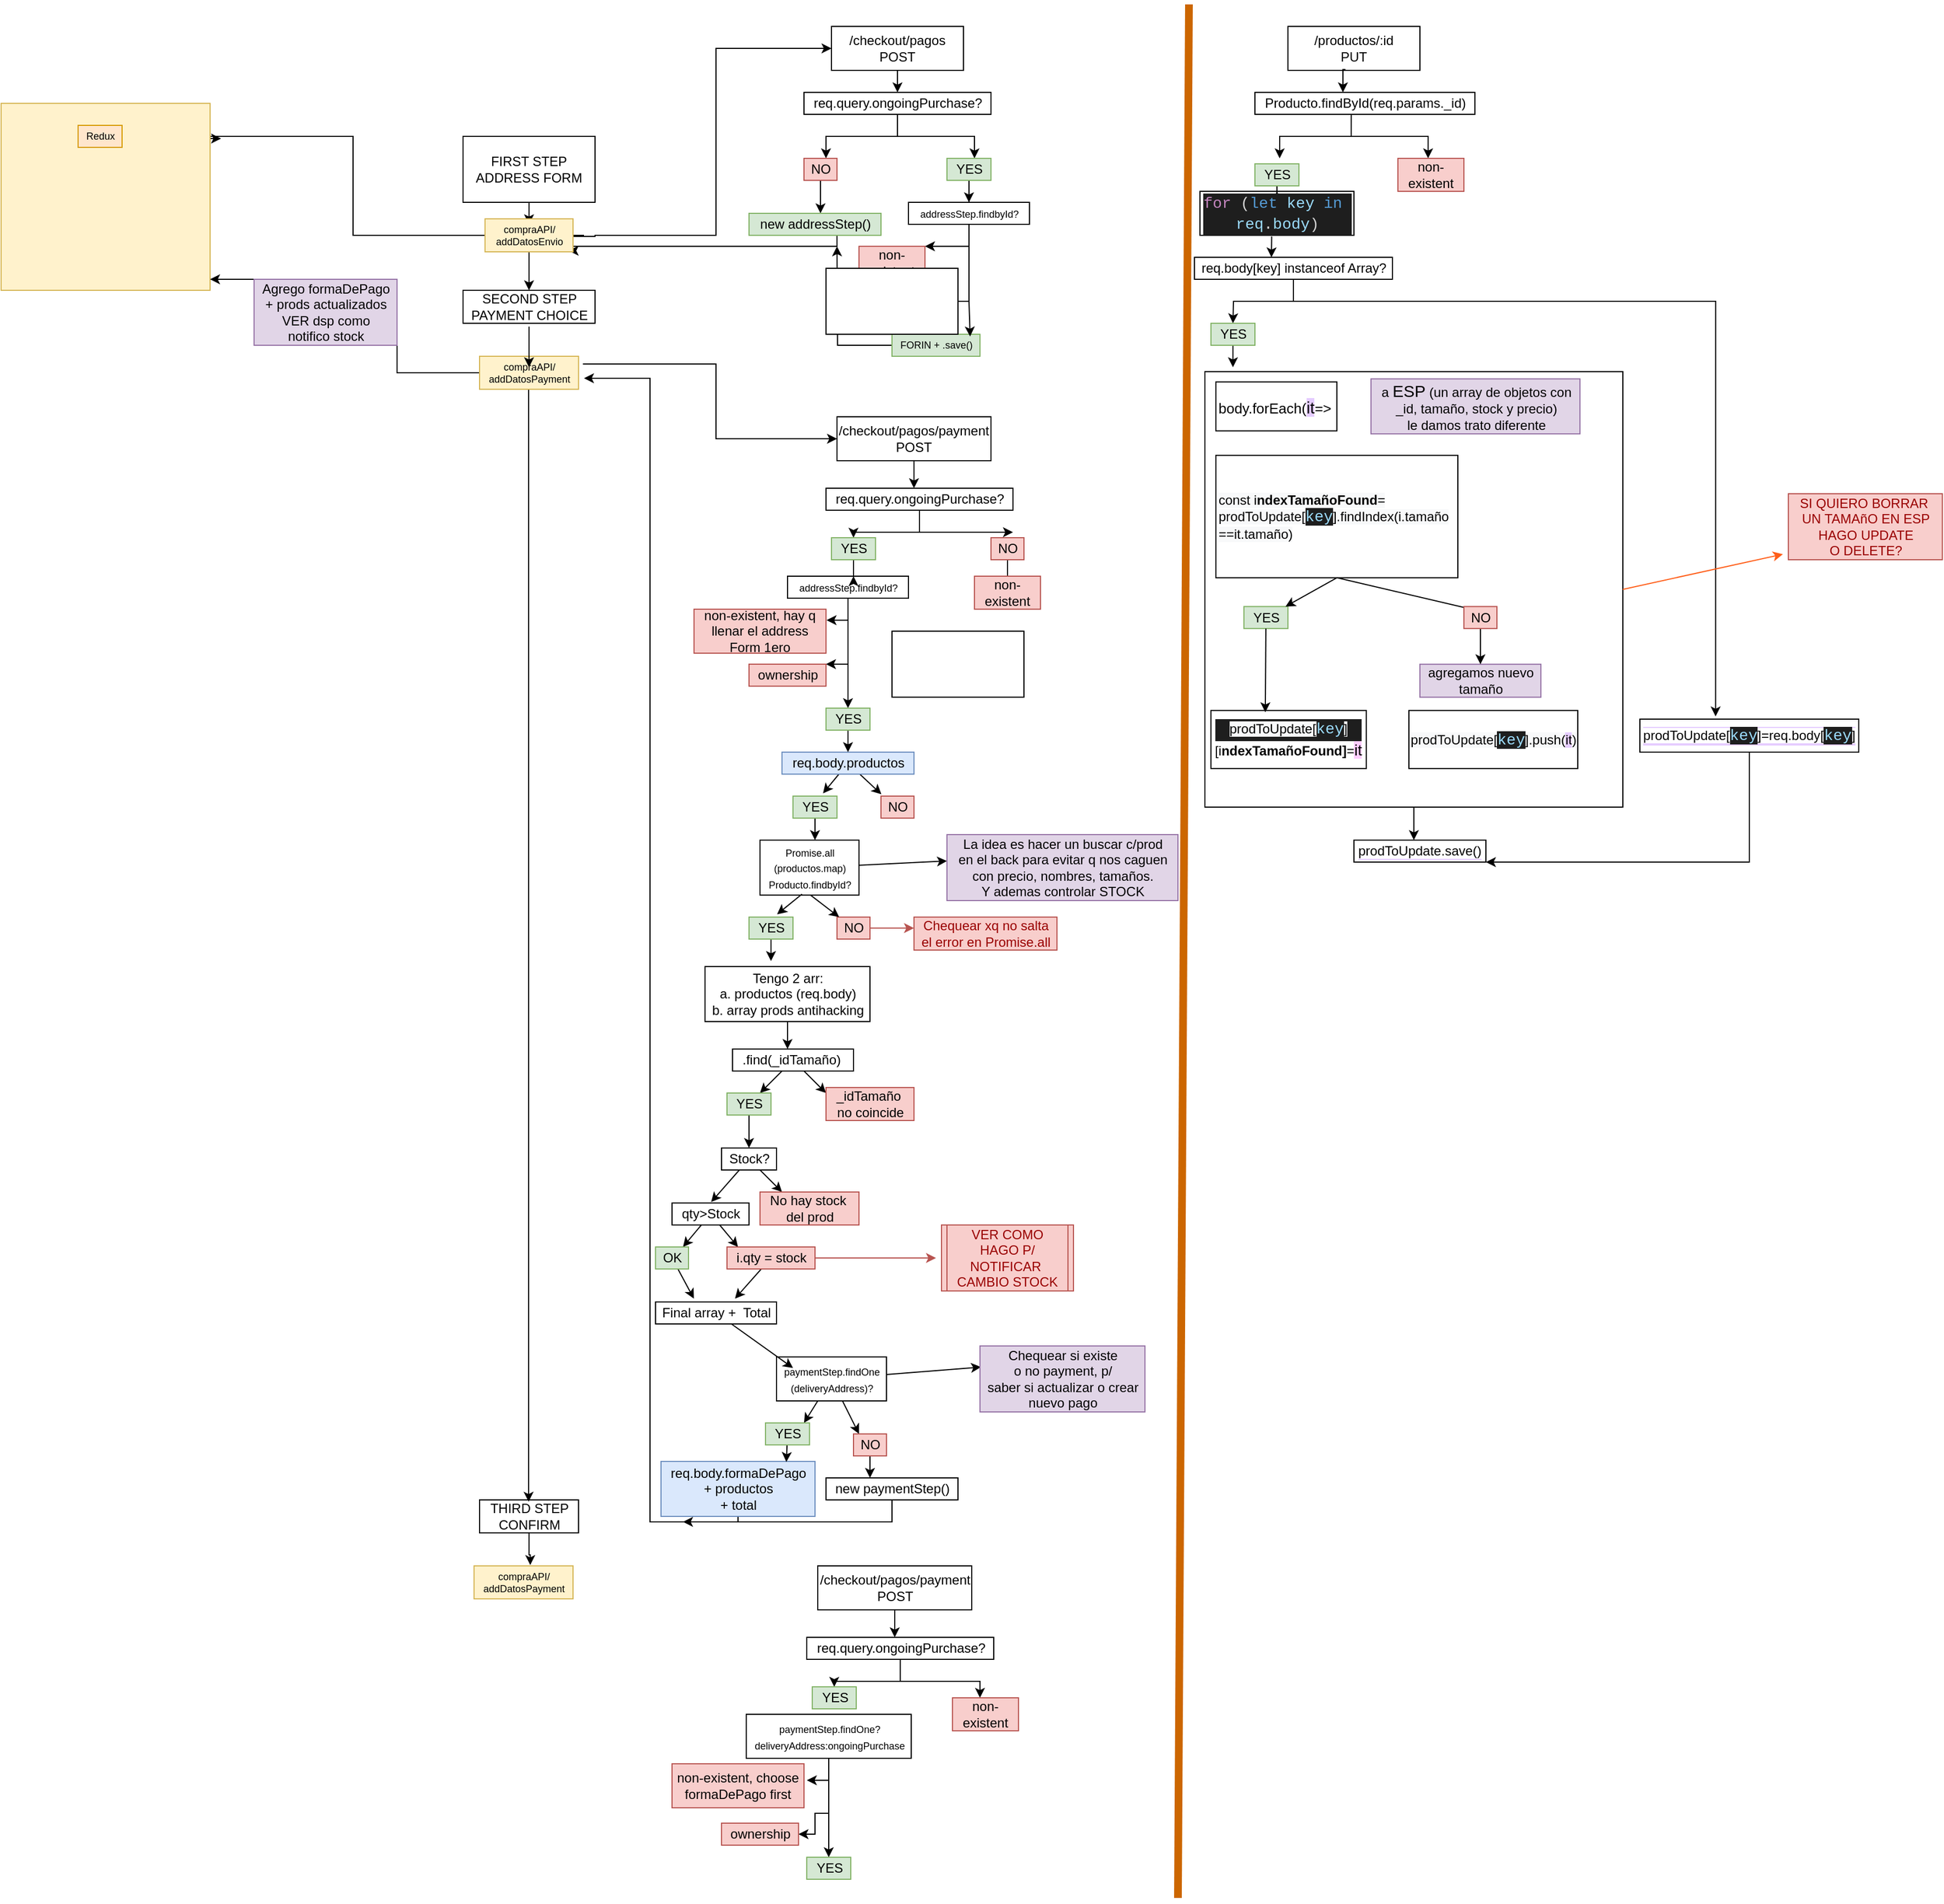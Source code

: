 <mxfile version="17.2.4" type="github">
  <diagram id="WNU0OnEOr58vU2dcK8G2" name="Page-1">
    <mxGraphModel dx="2500" dy="896" grid="1" gridSize="10" guides="1" tooltips="1" connect="1" arrows="1" fold="1" page="1" pageScale="1" pageWidth="827" pageHeight="1169" math="0" shadow="0">
      <root>
        <mxCell id="0" />
        <mxCell id="1" parent="0" />
        <mxCell id="lC1LubLC5lz1J4YGzEKo-27" value="" style="edgeStyle=orthogonalEdgeStyle;rounded=0;orthogonalLoop=1;jettySize=auto;html=1;fontSize=9;" parent="1" source="lC1LubLC5lz1J4YGzEKo-2" edge="1">
          <mxGeometry relative="1" as="geometry">
            <mxPoint x="400" y="300" as="targetPoint" />
          </mxGeometry>
        </mxCell>
        <mxCell id="lC1LubLC5lz1J4YGzEKo-38" style="edgeStyle=orthogonalEdgeStyle;rounded=0;orthogonalLoop=1;jettySize=auto;html=1;fontSize=9;entryX=0;entryY=0.5;entryDx=0;entryDy=0;" parent="1" target="lC1LubLC5lz1J4YGzEKo-7" edge="1">
          <mxGeometry relative="1" as="geometry">
            <mxPoint x="660" y="110" as="targetPoint" />
            <mxPoint x="450" y="310" as="sourcePoint" />
            <Array as="points">
              <mxPoint x="440" y="310" />
              <mxPoint x="440" y="311" />
              <mxPoint x="460" y="311" />
              <mxPoint x="460" y="310" />
              <mxPoint x="570" y="310" />
              <mxPoint x="570" y="140" />
            </Array>
          </mxGeometry>
        </mxCell>
        <mxCell id="lC1LubLC5lz1J4YGzEKo-2" value="FIRST STEP&lt;br&gt;ADDRESS FORM" style="whiteSpace=wrap;html=1;" parent="1" vertex="1">
          <mxGeometry x="340" y="220" width="120" height="60" as="geometry" />
        </mxCell>
        <mxCell id="lC1LubLC5lz1J4YGzEKo-4" value="SECOND STEP&lt;br&gt;PAYMENT CHOICE" style="text;html=1;align=center;verticalAlign=middle;resizable=0;points=[];autosize=1;strokeColor=default;fillColor=none;" parent="1" vertex="1">
          <mxGeometry x="340" y="360" width="120" height="30" as="geometry" />
        </mxCell>
        <mxCell id="lC1LubLC5lz1J4YGzEKo-9" style="edgeStyle=orthogonalEdgeStyle;rounded=0;orthogonalLoop=1;jettySize=auto;html=1;exitX=0.5;exitY=1;exitDx=0;exitDy=0;" parent="1" source="lC1LubLC5lz1J4YGzEKo-7" edge="1">
          <mxGeometry relative="1" as="geometry">
            <mxPoint x="735" y="180" as="targetPoint" />
          </mxGeometry>
        </mxCell>
        <mxCell id="lC1LubLC5lz1J4YGzEKo-7" value="/checkout/pagos&lt;br&gt;POST" style="whiteSpace=wrap;html=1;" parent="1" vertex="1">
          <mxGeometry x="675" y="120" width="120" height="40" as="geometry" />
        </mxCell>
        <mxCell id="lC1LubLC5lz1J4YGzEKo-12" value="" style="edgeStyle=orthogonalEdgeStyle;rounded=0;orthogonalLoop=1;jettySize=auto;html=1;" parent="1" source="lC1LubLC5lz1J4YGzEKo-10" edge="1">
          <mxGeometry relative="1" as="geometry">
            <mxPoint x="670" y="240" as="targetPoint" />
            <Array as="points">
              <mxPoint x="735" y="220" />
              <mxPoint x="670" y="220" />
            </Array>
          </mxGeometry>
        </mxCell>
        <mxCell id="lC1LubLC5lz1J4YGzEKo-14" value="" style="edgeStyle=orthogonalEdgeStyle;rounded=0;orthogonalLoop=1;jettySize=auto;html=1;" parent="1" source="lC1LubLC5lz1J4YGzEKo-10" edge="1">
          <mxGeometry relative="1" as="geometry">
            <mxPoint x="805" y="240" as="targetPoint" />
            <Array as="points">
              <mxPoint x="735" y="220" />
              <mxPoint x="805" y="220" />
              <mxPoint x="805" y="240" />
            </Array>
          </mxGeometry>
        </mxCell>
        <mxCell id="lC1LubLC5lz1J4YGzEKo-10" value="req.query.ongoingPurchase?" style="text;html=1;align=center;verticalAlign=middle;resizable=0;points=[];autosize=1;strokeColor=default;fillColor=none;" parent="1" vertex="1">
          <mxGeometry x="650" y="180" width="170" height="20" as="geometry" />
        </mxCell>
        <mxCell id="lC1LubLC5lz1J4YGzEKo-18" value="" style="edgeStyle=orthogonalEdgeStyle;rounded=0;orthogonalLoop=1;jettySize=auto;html=1;" parent="1" source="lC1LubLC5lz1J4YGzEKo-15" edge="1">
          <mxGeometry relative="1" as="geometry">
            <mxPoint x="665" y="290" as="targetPoint" />
            <Array as="points">
              <mxPoint x="665" y="280" />
              <mxPoint x="665" y="280" />
            </Array>
          </mxGeometry>
        </mxCell>
        <mxCell id="lC1LubLC5lz1J4YGzEKo-15" value="NO" style="text;html=1;align=center;verticalAlign=middle;resizable=0;points=[];autosize=1;strokeColor=#b85450;fillColor=#f8cecc;" parent="1" vertex="1">
          <mxGeometry x="650" y="240" width="30" height="20" as="geometry" />
        </mxCell>
        <mxCell id="lC1LubLC5lz1J4YGzEKo-21" value="" style="edgeStyle=orthogonalEdgeStyle;rounded=0;orthogonalLoop=1;jettySize=auto;html=1;" parent="1" source="lC1LubLC5lz1J4YGzEKo-16" target="lC1LubLC5lz1J4YGzEKo-20" edge="1">
          <mxGeometry relative="1" as="geometry" />
        </mxCell>
        <mxCell id="lC1LubLC5lz1J4YGzEKo-16" value="YES" style="text;html=1;align=center;verticalAlign=middle;resizable=0;points=[];autosize=1;strokeColor=#82b366;fillColor=#d5e8d4;" parent="1" vertex="1">
          <mxGeometry x="780" y="240" width="40" height="20" as="geometry" />
        </mxCell>
        <mxCell id="GX86QxE9Dc3Bw4Pw90zu-1" style="edgeStyle=orthogonalEdgeStyle;rounded=0;orthogonalLoop=1;jettySize=auto;html=1;fontSize=9;entryX=0.95;entryY=0.967;entryDx=0;entryDy=0;entryPerimeter=0;" parent="1" source="lC1LubLC5lz1J4YGzEKo-19" target="lC1LubLC5lz1J4YGzEKo-28" edge="1">
          <mxGeometry relative="1" as="geometry">
            <mxPoint x="440" y="330" as="targetPoint" />
            <Array as="points">
              <mxPoint x="680" y="320" />
              <mxPoint x="440" y="320" />
              <mxPoint x="440" y="324" />
            </Array>
          </mxGeometry>
        </mxCell>
        <mxCell id="lC1LubLC5lz1J4YGzEKo-19" value="new addressStep()" style="text;html=1;align=center;verticalAlign=middle;resizable=0;points=[];autosize=1;strokeColor=#82b366;fillColor=#d5e8d4;" parent="1" vertex="1">
          <mxGeometry x="600" y="290" width="120" height="20" as="geometry" />
        </mxCell>
        <mxCell id="lC1LubLC5lz1J4YGzEKo-23" value="" style="edgeStyle=orthogonalEdgeStyle;rounded=0;orthogonalLoop=1;jettySize=auto;html=1;fontSize=9;" parent="1" source="lC1LubLC5lz1J4YGzEKo-20" target="lC1LubLC5lz1J4YGzEKo-22" edge="1">
          <mxGeometry relative="1" as="geometry">
            <Array as="points">
              <mxPoint x="800" y="320" />
              <mxPoint x="745" y="320" />
            </Array>
          </mxGeometry>
        </mxCell>
        <mxCell id="lC1LubLC5lz1J4YGzEKo-25" value="" style="edgeStyle=orthogonalEdgeStyle;rounded=0;orthogonalLoop=1;jettySize=auto;html=1;fontSize=9;entryX=1.014;entryY=0.5;entryDx=0;entryDy=0;entryPerimeter=0;" parent="1" source="lC1LubLC5lz1J4YGzEKo-20" target="lC1LubLC5lz1J4YGzEKo-24" edge="1">
          <mxGeometry relative="1" as="geometry">
            <mxPoint x="780" y="370" as="targetPoint" />
            <Array as="points">
              <mxPoint x="800" y="370" />
            </Array>
          </mxGeometry>
        </mxCell>
        <mxCell id="lC1LubLC5lz1J4YGzEKo-20" value="&lt;font style=&quot;font-size: 9px&quot;&gt;addressStep.findbyId?&lt;/font&gt;" style="text;html=1;align=center;verticalAlign=middle;resizable=0;points=[];autosize=1;strokeColor=default;" parent="1" vertex="1">
          <mxGeometry x="745" y="280" width="110" height="20" as="geometry" />
        </mxCell>
        <mxCell id="lC1LubLC5lz1J4YGzEKo-22" value="non-existent" style="whiteSpace=wrap;html=1;fillColor=#f8cecc;strokeColor=#b85450;" parent="1" vertex="1">
          <mxGeometry x="700" y="320" width="60" height="30" as="geometry" />
        </mxCell>
        <mxCell id="lC1LubLC5lz1J4YGzEKo-24" value="ownership" style="text;html=1;align=center;verticalAlign=middle;resizable=0;points=[];autosize=1;strokeColor=#b85450;fillColor=#f8cecc;" parent="1" vertex="1">
          <mxGeometry x="700" y="360" width="70" height="20" as="geometry" />
        </mxCell>
        <mxCell id="GX86QxE9Dc3Bw4Pw90zu-2" style="edgeStyle=orthogonalEdgeStyle;rounded=0;orthogonalLoop=1;jettySize=auto;html=1;fontSize=9;" parent="1" source="lC1LubLC5lz1J4YGzEKo-26" edge="1">
          <mxGeometry relative="1" as="geometry">
            <mxPoint x="680" y="320" as="targetPoint" />
          </mxGeometry>
        </mxCell>
        <mxCell id="lC1LubLC5lz1J4YGzEKo-26" value="FORIN + .save()" style="text;html=1;align=center;verticalAlign=middle;resizable=0;points=[];autosize=1;fontSize=9;strokeColor=#82b366;fillColor=#d5e8d4;" parent="1" vertex="1">
          <mxGeometry x="730" y="400" width="80" height="20" as="geometry" />
        </mxCell>
        <mxCell id="lC1LubLC5lz1J4YGzEKo-30" value="" style="edgeStyle=orthogonalEdgeStyle;rounded=0;orthogonalLoop=1;jettySize=auto;html=1;fontSize=9;" parent="1" source="lC1LubLC5lz1J4YGzEKo-28" edge="1">
          <mxGeometry relative="1" as="geometry">
            <mxPoint x="120" y="222" as="targetPoint" />
            <Array as="points">
              <mxPoint x="240" y="310" />
              <mxPoint x="240" y="220" />
              <mxPoint x="110" y="220" />
              <mxPoint x="110" y="222" />
            </Array>
          </mxGeometry>
        </mxCell>
        <mxCell id="lC1LubLC5lz1J4YGzEKo-39" value="" style="edgeStyle=orthogonalEdgeStyle;rounded=0;orthogonalLoop=1;jettySize=auto;html=1;fontSize=9;" parent="1" source="lC1LubLC5lz1J4YGzEKo-28" target="lC1LubLC5lz1J4YGzEKo-4" edge="1">
          <mxGeometry relative="1" as="geometry" />
        </mxCell>
        <mxCell id="lC1LubLC5lz1J4YGzEKo-28" value="compraAPI/&lt;br&gt;addDatosEnvio" style="text;html=1;align=center;verticalAlign=middle;resizable=0;points=[];autosize=1;strokeColor=#d6b656;fillColor=#fff2cc;fontSize=9;" parent="1" vertex="1">
          <mxGeometry x="360" y="295" width="80" height="30" as="geometry" />
        </mxCell>
        <mxCell id="lC1LubLC5lz1J4YGzEKo-36" value="" style="rounded=0;whiteSpace=wrap;html=1;labelBackgroundColor=#FFCCCC;fontSize=9;strokeColor=#d6b656;fillColor=#fff2cc;" parent="1" vertex="1">
          <mxGeometry x="-80" y="190" width="190" height="170" as="geometry" />
        </mxCell>
        <mxCell id="lC1LubLC5lz1J4YGzEKo-37" value="Redux&lt;br&gt;" style="text;html=1;align=center;verticalAlign=middle;resizable=0;points=[];autosize=1;strokeColor=#d79b00;fillColor=#ffe6cc;fontSize=9;" parent="1" vertex="1">
          <mxGeometry x="-10" y="210" width="40" height="20" as="geometry" />
        </mxCell>
        <mxCell id="lC1LubLC5lz1J4YGzEKo-46" value="" style="edgeStyle=orthogonalEdgeStyle;rounded=0;orthogonalLoop=1;jettySize=auto;html=1;fontSize=9;entryX=0.496;entryY=0.056;entryDx=0;entryDy=0;entryPerimeter=0;" parent="1" source="lC1LubLC5lz1J4YGzEKo-43" target="lC1LubLC5lz1J4YGzEKo-47" edge="1">
          <mxGeometry relative="1" as="geometry">
            <mxPoint x="400" y="480" as="targetPoint" />
            <Array as="points">
              <mxPoint x="400" y="1452" />
            </Array>
          </mxGeometry>
        </mxCell>
        <mxCell id="tTHSPChEhPKR0PGT31vi-97" style="edgeStyle=orthogonalEdgeStyle;rounded=0;orthogonalLoop=1;jettySize=auto;html=1;fontColor=#000000;entryX=1;entryY=0.941;entryDx=0;entryDy=0;entryPerimeter=0;" parent="1" source="lC1LubLC5lz1J4YGzEKo-43" target="lC1LubLC5lz1J4YGzEKo-36" edge="1">
          <mxGeometry relative="1" as="geometry">
            <mxPoint x="250" y="350" as="targetPoint" />
            <Array as="points">
              <mxPoint x="280" y="435" />
              <mxPoint x="280" y="350" />
            </Array>
          </mxGeometry>
        </mxCell>
        <mxCell id="lC1LubLC5lz1J4YGzEKo-43" value="compraAPI/&lt;br&gt;addDatosPayment" style="text;html=1;align=center;verticalAlign=middle;resizable=0;points=[];autosize=1;strokeColor=#d6b656;fillColor=#fff2cc;fontSize=9;" parent="1" vertex="1">
          <mxGeometry x="355" y="420" width="90" height="30" as="geometry" />
        </mxCell>
        <mxCell id="GX86QxE9Dc3Bw4Pw90zu-6" style="edgeStyle=orthogonalEdgeStyle;rounded=0;orthogonalLoop=1;jettySize=auto;html=1;fontSize=9;exitX=1.044;exitY=0.233;exitDx=0;exitDy=0;exitPerimeter=0;" parent="1" source="lC1LubLC5lz1J4YGzEKo-43" edge="1">
          <mxGeometry relative="1" as="geometry">
            <mxPoint x="680" y="495" as="targetPoint" />
            <Array as="points">
              <mxPoint x="570" y="427" />
              <mxPoint x="570" y="495" />
            </Array>
          </mxGeometry>
        </mxCell>
        <mxCell id="tTHSPChEhPKR0PGT31vi-1" style="edgeStyle=orthogonalEdgeStyle;rounded=0;orthogonalLoop=1;jettySize=auto;html=1;entryX=0.568;entryY=-0.024;entryDx=0;entryDy=0;entryPerimeter=0;" parent="1" source="lC1LubLC5lz1J4YGzEKo-47" target="tTHSPChEhPKR0PGT31vi-2" edge="1">
          <mxGeometry relative="1" as="geometry">
            <mxPoint x="395" y="1510" as="targetPoint" />
          </mxGeometry>
        </mxCell>
        <mxCell id="lC1LubLC5lz1J4YGzEKo-47" value="THIRD STEP&lt;br&gt;CONFIRM" style="text;html=1;align=center;verticalAlign=middle;resizable=0;points=[];autosize=1;strokeColor=default;fillColor=none;" parent="1" vertex="1">
          <mxGeometry x="355" y="1460" width="90" height="30" as="geometry" />
        </mxCell>
        <mxCell id="GX86QxE9Dc3Bw4Pw90zu-3" value="" style="endArrow=classic;html=1;rounded=0;fontSize=9;entryX=0.888;entryY=0.1;entryDx=0;entryDy=0;entryPerimeter=0;" parent="1" target="lC1LubLC5lz1J4YGzEKo-26" edge="1">
          <mxGeometry width="50" height="50" relative="1" as="geometry">
            <mxPoint x="800" y="370" as="sourcePoint" />
            <mxPoint x="770" y="480" as="targetPoint" />
          </mxGeometry>
        </mxCell>
        <mxCell id="GX86QxE9Dc3Bw4Pw90zu-5" value="" style="endArrow=classic;html=1;rounded=0;fontSize=9;exitX=0.5;exitY=1.1;exitDx=0;exitDy=0;exitPerimeter=0;" parent="1" source="lC1LubLC5lz1J4YGzEKo-4" edge="1">
          <mxGeometry width="50" height="50" relative="1" as="geometry">
            <mxPoint x="400" y="420" as="sourcePoint" />
            <mxPoint x="400" y="430" as="targetPoint" />
          </mxGeometry>
        </mxCell>
        <mxCell id="GX86QxE9Dc3Bw4Pw90zu-9" style="edgeStyle=orthogonalEdgeStyle;rounded=0;orthogonalLoop=1;jettySize=auto;html=1;fontSize=9;" parent="1" source="GX86QxE9Dc3Bw4Pw90zu-8" edge="1">
          <mxGeometry relative="1" as="geometry">
            <mxPoint x="750" y="540" as="targetPoint" />
          </mxGeometry>
        </mxCell>
        <mxCell id="GX86QxE9Dc3Bw4Pw90zu-8" value="/checkout/pagos/payment&lt;br&gt;POST" style="whiteSpace=wrap;html=1;" parent="1" vertex="1">
          <mxGeometry x="680" y="475" width="140" height="40" as="geometry" />
        </mxCell>
        <mxCell id="tTHSPChEhPKR0PGT31vi-6" style="edgeStyle=orthogonalEdgeStyle;rounded=0;orthogonalLoop=1;jettySize=auto;html=1;" parent="1" source="GX86QxE9Dc3Bw4Pw90zu-10" target="GX86QxE9Dc3Bw4Pw90zu-12" edge="1">
          <mxGeometry relative="1" as="geometry" />
        </mxCell>
        <mxCell id="GX86QxE9Dc3Bw4Pw90zu-10" value="req.query.ongoingPurchase?" style="text;html=1;align=center;verticalAlign=middle;resizable=0;points=[];autosize=1;strokeColor=default;fillColor=none;" parent="1" vertex="1">
          <mxGeometry x="670" y="540" width="170" height="20" as="geometry" />
        </mxCell>
        <mxCell id="tTHSPChEhPKR0PGT31vi-4" style="edgeStyle=orthogonalEdgeStyle;rounded=0;orthogonalLoop=1;jettySize=auto;html=1;" parent="1" source="GX86QxE9Dc3Bw4Pw90zu-11" edge="1">
          <mxGeometry relative="1" as="geometry">
            <mxPoint x="835" y="620" as="targetPoint" />
          </mxGeometry>
        </mxCell>
        <mxCell id="GX86QxE9Dc3Bw4Pw90zu-11" value="NO" style="text;html=1;align=center;verticalAlign=middle;resizable=0;points=[];autosize=1;strokeColor=#b85450;fillColor=#f8cecc;" parent="1" vertex="1">
          <mxGeometry x="820" y="585" width="30" height="20" as="geometry" />
        </mxCell>
        <mxCell id="tTHSPChEhPKR0PGT31vi-9" style="edgeStyle=orthogonalEdgeStyle;rounded=0;orthogonalLoop=1;jettySize=auto;html=1;" parent="1" source="GX86QxE9Dc3Bw4Pw90zu-12" edge="1">
          <mxGeometry relative="1" as="geometry">
            <mxPoint x="695" y="620" as="targetPoint" />
          </mxGeometry>
        </mxCell>
        <mxCell id="GX86QxE9Dc3Bw4Pw90zu-12" value="YES" style="text;html=1;align=center;verticalAlign=middle;resizable=0;points=[];autosize=1;strokeColor=#82b366;fillColor=#d5e8d4;" parent="1" vertex="1">
          <mxGeometry x="675" y="585" width="40" height="20" as="geometry" />
        </mxCell>
        <mxCell id="tTHSPChEhPKR0PGT31vi-2" value="compraAPI/&lt;br&gt;addDatosPayment" style="text;html=1;align=center;verticalAlign=middle;resizable=0;points=[];autosize=1;strokeColor=#d6b656;fillColor=#fff2cc;fontSize=9;" parent="1" vertex="1">
          <mxGeometry x="350" y="1520" width="90" height="30" as="geometry" />
        </mxCell>
        <mxCell id="tTHSPChEhPKR0PGT31vi-5" value="non-existent" style="whiteSpace=wrap;html=1;fillColor=#f8cecc;strokeColor=#b85450;" parent="1" vertex="1">
          <mxGeometry x="805" y="620" width="60" height="30" as="geometry" />
        </mxCell>
        <mxCell id="tTHSPChEhPKR0PGT31vi-7" value="" style="endArrow=classic;html=1;rounded=0;" parent="1" edge="1">
          <mxGeometry width="50" height="50" relative="1" as="geometry">
            <mxPoint x="750" y="580" as="sourcePoint" />
            <mxPoint x="840" y="580" as="targetPoint" />
          </mxGeometry>
        </mxCell>
        <mxCell id="tTHSPChEhPKR0PGT31vi-11" style="edgeStyle=orthogonalEdgeStyle;rounded=0;orthogonalLoop=1;jettySize=auto;html=1;" parent="1" source="tTHSPChEhPKR0PGT31vi-10" edge="1">
          <mxGeometry relative="1" as="geometry">
            <mxPoint x="670" y="660" as="targetPoint" />
          </mxGeometry>
        </mxCell>
        <mxCell id="tTHSPChEhPKR0PGT31vi-10" value="&lt;font style=&quot;font-size: 9px&quot;&gt;addressStep.findbyId?&lt;/font&gt;" style="text;html=1;align=center;verticalAlign=middle;resizable=0;points=[];autosize=1;strokeColor=default;" parent="1" vertex="1">
          <mxGeometry x="635" y="620" width="110" height="20" as="geometry" />
        </mxCell>
        <mxCell id="tTHSPChEhPKR0PGT31vi-12" value="non-existent, hay q llenar el address Form 1ero" style="whiteSpace=wrap;html=1;fillColor=#f8cecc;strokeColor=#b85450;" parent="1" vertex="1">
          <mxGeometry x="550" y="650" width="120" height="40" as="geometry" />
        </mxCell>
        <mxCell id="tTHSPChEhPKR0PGT31vi-13" value="" style="endArrow=classic;html=1;rounded=0;edgeStyle=orthogonalEdgeStyle;" parent="1" edge="1">
          <mxGeometry width="50" height="50" relative="1" as="geometry">
            <mxPoint x="690" y="660" as="sourcePoint" />
            <mxPoint x="670" y="700" as="targetPoint" />
            <Array as="points">
              <mxPoint x="690" y="700" />
              <mxPoint x="670" y="700" />
            </Array>
          </mxGeometry>
        </mxCell>
        <mxCell id="tTHSPChEhPKR0PGT31vi-14" value="" style="endArrow=classic;html=1;rounded=0;" parent="1" edge="1">
          <mxGeometry width="50" height="50" relative="1" as="geometry">
            <mxPoint x="690" y="700" as="sourcePoint" />
            <mxPoint x="690" y="740" as="targetPoint" />
          </mxGeometry>
        </mxCell>
        <mxCell id="tTHSPChEhPKR0PGT31vi-15" value="ownership" style="text;html=1;align=center;verticalAlign=middle;resizable=0;points=[];autosize=1;strokeColor=#b85450;fillColor=#f8cecc;" parent="1" vertex="1">
          <mxGeometry x="600" y="700" width="70" height="20" as="geometry" />
        </mxCell>
        <mxCell id="tTHSPChEhPKR0PGT31vi-17" style="edgeStyle=none;rounded=0;orthogonalLoop=1;jettySize=auto;html=1;entryX=0.683;entryY=-0.128;entryDx=0;entryDy=0;entryPerimeter=0;" parent="1" source="tTHSPChEhPKR0PGT31vi-16" target="tTHSPChEhPKR0PGT31vi-19" edge="1">
          <mxGeometry relative="1" as="geometry">
            <mxPoint x="660" y="750" as="targetPoint" />
          </mxGeometry>
        </mxCell>
        <mxCell id="tTHSPChEhPKR0PGT31vi-18" style="edgeStyle=none;rounded=0;orthogonalLoop=1;jettySize=auto;html=1;entryX=0.012;entryY=-0.085;entryDx=0;entryDy=0;entryPerimeter=0;" parent="1" source="tTHSPChEhPKR0PGT31vi-16" target="tTHSPChEhPKR0PGT31vi-20" edge="1">
          <mxGeometry relative="1" as="geometry">
            <mxPoint x="720" y="750" as="targetPoint" />
          </mxGeometry>
        </mxCell>
        <mxCell id="tTHSPChEhPKR0PGT31vi-16" value="req.body.productos" style="text;html=1;align=center;verticalAlign=middle;resizable=0;points=[];autosize=1;fillColor=#dae8fc;strokeColor=#6c8ebf;" parent="1" vertex="1">
          <mxGeometry x="630" y="780" width="120" height="20" as="geometry" />
        </mxCell>
        <mxCell id="tTHSPChEhPKR0PGT31vi-24" style="edgeStyle=none;rounded=0;orthogonalLoop=1;jettySize=auto;html=1;" parent="1" source="tTHSPChEhPKR0PGT31vi-19" edge="1">
          <mxGeometry relative="1" as="geometry">
            <mxPoint x="660" y="860" as="targetPoint" />
          </mxGeometry>
        </mxCell>
        <mxCell id="tTHSPChEhPKR0PGT31vi-19" value="YES" style="text;html=1;align=center;verticalAlign=middle;resizable=0;points=[];autosize=1;strokeColor=#82b366;fillColor=#d5e8d4;" parent="1" vertex="1">
          <mxGeometry x="640" y="820" width="40" height="20" as="geometry" />
        </mxCell>
        <mxCell id="tTHSPChEhPKR0PGT31vi-20" value="NO" style="text;html=1;align=center;verticalAlign=middle;resizable=0;points=[];autosize=1;strokeColor=#b85450;fillColor=#f8cecc;" parent="1" vertex="1">
          <mxGeometry x="720" y="820" width="30" height="20" as="geometry" />
        </mxCell>
        <mxCell id="tTHSPChEhPKR0PGT31vi-23" style="edgeStyle=none;rounded=0;orthogonalLoop=1;jettySize=auto;html=1;" parent="1" source="tTHSPChEhPKR0PGT31vi-21" edge="1">
          <mxGeometry relative="1" as="geometry">
            <mxPoint x="690" y="780" as="targetPoint" />
          </mxGeometry>
        </mxCell>
        <mxCell id="tTHSPChEhPKR0PGT31vi-21" value="YES" style="text;html=1;align=center;verticalAlign=middle;resizable=0;points=[];autosize=1;strokeColor=#82b366;fillColor=#d5e8d4;" parent="1" vertex="1">
          <mxGeometry x="670" y="740" width="40" height="20" as="geometry" />
        </mxCell>
        <mxCell id="tTHSPChEhPKR0PGT31vi-26" style="edgeStyle=none;rounded=0;orthogonalLoop=1;jettySize=auto;html=1;entryX=0;entryY=0.4;entryDx=0;entryDy=0;entryPerimeter=0;" parent="1" source="tTHSPChEhPKR0PGT31vi-25" target="tTHSPChEhPKR0PGT31vi-27" edge="1">
          <mxGeometry relative="1" as="geometry">
            <mxPoint x="780" y="880" as="targetPoint" />
          </mxGeometry>
        </mxCell>
        <mxCell id="tTHSPChEhPKR0PGT31vi-25" value="&lt;font style=&quot;font-size: 9px&quot;&gt;Promise.all&lt;br&gt;(productos.map)&lt;br&gt;Producto.findbyId?&lt;/font&gt;" style="text;html=1;align=center;verticalAlign=middle;resizable=0;points=[];autosize=1;strokeColor=default;" parent="1" vertex="1">
          <mxGeometry x="610" y="860" width="90" height="50" as="geometry" />
        </mxCell>
        <mxCell id="tTHSPChEhPKR0PGT31vi-27" value="La idea es hacer un buscar c/prod &lt;br&gt;en el back para evitar q nos caguen &lt;br&gt;con precio, nombres, tamaños.&lt;br&gt;Y ademas controlar STOCK" style="text;html=1;align=center;verticalAlign=middle;resizable=0;points=[];autosize=1;strokeColor=#9673a6;glass=0;sketch=0;fillColor=#e1d5e7;" parent="1" vertex="1">
          <mxGeometry x="780" y="855" width="210" height="60" as="geometry" />
        </mxCell>
        <mxCell id="tTHSPChEhPKR0PGT31vi-29" value="NO" style="text;html=1;align=center;verticalAlign=middle;resizable=0;points=[];autosize=1;strokeColor=#b85450;fillColor=#f8cecc;" parent="1" vertex="1">
          <mxGeometry x="680" y="930" width="30" height="20" as="geometry" />
        </mxCell>
        <mxCell id="tTHSPChEhPKR0PGT31vi-33" style="edgeStyle=none;rounded=0;orthogonalLoop=1;jettySize=auto;html=1;" parent="1" source="tTHSPChEhPKR0PGT31vi-30" edge="1">
          <mxGeometry relative="1" as="geometry">
            <mxPoint x="620" y="970" as="targetPoint" />
          </mxGeometry>
        </mxCell>
        <mxCell id="tTHSPChEhPKR0PGT31vi-30" value="YES" style="text;html=1;align=center;verticalAlign=middle;resizable=0;points=[];autosize=1;strokeColor=#82b366;fillColor=#d5e8d4;" parent="1" vertex="1">
          <mxGeometry x="600" y="930" width="40" height="20" as="geometry" />
        </mxCell>
        <mxCell id="tTHSPChEhPKR0PGT31vi-31" style="edgeStyle=none;rounded=0;orthogonalLoop=1;jettySize=auto;html=1;entryX=0.639;entryY=-0.128;entryDx=0;entryDy=0;entryPerimeter=0;exitX=0.424;exitY=0.983;exitDx=0;exitDy=0;exitPerimeter=0;" parent="1" source="tTHSPChEhPKR0PGT31vi-25" target="tTHSPChEhPKR0PGT31vi-30" edge="1">
          <mxGeometry relative="1" as="geometry">
            <mxPoint x="677.32" y="827.44" as="targetPoint" />
            <mxPoint x="650" y="920" as="sourcePoint" />
          </mxGeometry>
        </mxCell>
        <mxCell id="tTHSPChEhPKR0PGT31vi-32" style="edgeStyle=none;rounded=0;orthogonalLoop=1;jettySize=auto;html=1;exitX=0.511;exitY=1.001;exitDx=0;exitDy=0;exitPerimeter=0;" parent="1" source="tTHSPChEhPKR0PGT31vi-25" target="tTHSPChEhPKR0PGT31vi-29" edge="1">
          <mxGeometry relative="1" as="geometry">
            <mxPoint x="635.56" y="937.44" as="targetPoint" />
            <mxPoint x="658.16" y="919.15" as="sourcePoint" />
          </mxGeometry>
        </mxCell>
        <mxCell id="tTHSPChEhPKR0PGT31vi-37" style="edgeStyle=none;rounded=0;orthogonalLoop=1;jettySize=auto;html=1;" parent="1" source="tTHSPChEhPKR0PGT31vi-34" edge="1">
          <mxGeometry relative="1" as="geometry">
            <mxPoint x="635" y="1050" as="targetPoint" />
          </mxGeometry>
        </mxCell>
        <mxCell id="tTHSPChEhPKR0PGT31vi-34" value="Tengo 2 arr:&lt;br&gt;a. productos (req.body)&lt;br&gt;b. array prods antihacking" style="text;html=1;align=center;verticalAlign=middle;resizable=0;points=[];autosize=1;strokeColor=default;" parent="1" vertex="1">
          <mxGeometry x="560" y="975" width="150" height="50" as="geometry" />
        </mxCell>
        <mxCell id="tTHSPChEhPKR0PGT31vi-39" style="edgeStyle=none;rounded=0;orthogonalLoop=1;jettySize=auto;html=1;" parent="1" source="tTHSPChEhPKR0PGT31vi-38" edge="1">
          <mxGeometry relative="1" as="geometry">
            <mxPoint x="610" y="1090" as="targetPoint" />
          </mxGeometry>
        </mxCell>
        <mxCell id="tTHSPChEhPKR0PGT31vi-40" style="edgeStyle=none;rounded=0;orthogonalLoop=1;jettySize=auto;html=1;" parent="1" source="tTHSPChEhPKR0PGT31vi-38" edge="1">
          <mxGeometry relative="1" as="geometry">
            <mxPoint x="670" y="1090" as="targetPoint" />
          </mxGeometry>
        </mxCell>
        <mxCell id="tTHSPChEhPKR0PGT31vi-38" value=".find(_idTamaño)&amp;nbsp;" style="text;html=1;align=center;verticalAlign=middle;resizable=0;points=[];autosize=1;strokeColor=default;" parent="1" vertex="1">
          <mxGeometry x="585" y="1050" width="110" height="20" as="geometry" />
        </mxCell>
        <mxCell id="tTHSPChEhPKR0PGT31vi-49" value="" style="edgeStyle=none;rounded=0;orthogonalLoop=1;jettySize=auto;html=1;fontColor=#990000;" parent="1" source="tTHSPChEhPKR0PGT31vi-41" target="tTHSPChEhPKR0PGT31vi-48" edge="1">
          <mxGeometry relative="1" as="geometry" />
        </mxCell>
        <mxCell id="tTHSPChEhPKR0PGT31vi-41" value="YES" style="text;html=1;align=center;verticalAlign=middle;resizable=0;points=[];autosize=1;strokeColor=#82b366;fillColor=#d5e8d4;" parent="1" vertex="1">
          <mxGeometry x="580" y="1090" width="40" height="20" as="geometry" />
        </mxCell>
        <mxCell id="tTHSPChEhPKR0PGT31vi-42" value="_idTamaño&amp;nbsp;&lt;br&gt;no coincide" style="text;html=1;align=center;verticalAlign=middle;resizable=0;points=[];autosize=1;strokeColor=#b85450;fillColor=#f8cecc;" parent="1" vertex="1">
          <mxGeometry x="670" y="1085" width="80" height="30" as="geometry" />
        </mxCell>
        <mxCell id="tTHSPChEhPKR0PGT31vi-43" value="" style="endArrow=classic;html=1;rounded=0;exitX=1;exitY=0.5;exitDx=0;exitDy=0;exitPerimeter=0;fillColor=#f8cecc;strokeColor=#b85450;" parent="1" source="tTHSPChEhPKR0PGT31vi-29" edge="1">
          <mxGeometry width="50" height="50" relative="1" as="geometry">
            <mxPoint x="710" y="970" as="sourcePoint" />
            <mxPoint x="750" y="940" as="targetPoint" />
          </mxGeometry>
        </mxCell>
        <mxCell id="tTHSPChEhPKR0PGT31vi-44" value="Chequear xq no salta&lt;br&gt;el error en Promise.all" style="text;html=1;align=center;verticalAlign=middle;resizable=0;points=[];autosize=1;strokeColor=#b85450;fillColor=#f8cecc;fontColor=#990000;" parent="1" vertex="1">
          <mxGeometry x="750" y="930" width="130" height="30" as="geometry" />
        </mxCell>
        <mxCell id="tTHSPChEhPKR0PGT31vi-50" style="edgeStyle=none;rounded=0;orthogonalLoop=1;jettySize=auto;html=1;fontColor=#990000;" parent="1" source="tTHSPChEhPKR0PGT31vi-48" edge="1">
          <mxGeometry relative="1" as="geometry">
            <mxPoint x="630" y="1180" as="targetPoint" />
          </mxGeometry>
        </mxCell>
        <mxCell id="tTHSPChEhPKR0PGT31vi-52" style="edgeStyle=none;rounded=0;orthogonalLoop=1;jettySize=auto;html=1;fontColor=#990000;entryX=0.508;entryY=-0.041;entryDx=0;entryDy=0;entryPerimeter=0;" parent="1" source="tTHSPChEhPKR0PGT31vi-48" target="tTHSPChEhPKR0PGT31vi-53" edge="1">
          <mxGeometry relative="1" as="geometry">
            <mxPoint x="570" y="1180" as="targetPoint" />
          </mxGeometry>
        </mxCell>
        <mxCell id="tTHSPChEhPKR0PGT31vi-48" value="Stock?" style="text;html=1;align=center;verticalAlign=middle;resizable=0;points=[];autosize=1;strokeColor=default;" parent="1" vertex="1">
          <mxGeometry x="575" y="1140" width="50" height="20" as="geometry" />
        </mxCell>
        <mxCell id="tTHSPChEhPKR0PGT31vi-51" value="No hay stock&amp;nbsp;&lt;br&gt;del prod" style="text;html=1;align=center;verticalAlign=middle;resizable=0;points=[];autosize=1;strokeColor=#b85450;fillColor=#f8cecc;" parent="1" vertex="1">
          <mxGeometry x="610" y="1180" width="90" height="30" as="geometry" />
        </mxCell>
        <mxCell id="tTHSPChEhPKR0PGT31vi-55" style="edgeStyle=none;rounded=0;orthogonalLoop=1;jettySize=auto;html=1;fontColor=#990000;" parent="1" source="tTHSPChEhPKR0PGT31vi-53" edge="1">
          <mxGeometry relative="1" as="geometry">
            <mxPoint x="540" y="1230" as="targetPoint" />
          </mxGeometry>
        </mxCell>
        <mxCell id="tTHSPChEhPKR0PGT31vi-56" style="edgeStyle=none;rounded=0;orthogonalLoop=1;jettySize=auto;html=1;fontColor=#990000;" parent="1" source="tTHSPChEhPKR0PGT31vi-53" edge="1">
          <mxGeometry relative="1" as="geometry">
            <mxPoint x="590" y="1230" as="targetPoint" />
          </mxGeometry>
        </mxCell>
        <mxCell id="tTHSPChEhPKR0PGT31vi-53" value="qty&amp;gt;Stock" style="text;html=1;align=center;verticalAlign=middle;resizable=0;points=[];autosize=1;strokeColor=default;" parent="1" vertex="1">
          <mxGeometry x="530" y="1190" width="70" height="20" as="geometry" />
        </mxCell>
        <mxCell id="tTHSPChEhPKR0PGT31vi-61" style="edgeStyle=none;rounded=0;orthogonalLoop=1;jettySize=auto;html=1;fontColor=#990000;entryX=0.317;entryY=-0.15;entryDx=0;entryDy=0;entryPerimeter=0;" parent="1" source="tTHSPChEhPKR0PGT31vi-57" target="tTHSPChEhPKR0PGT31vi-63" edge="1">
          <mxGeometry relative="1" as="geometry">
            <mxPoint x="560" y="1280" as="targetPoint" />
          </mxGeometry>
        </mxCell>
        <mxCell id="tTHSPChEhPKR0PGT31vi-57" value="OK" style="text;html=1;align=center;verticalAlign=middle;resizable=0;points=[];autosize=1;strokeColor=#82b366;fillColor=#d5e8d4;" parent="1" vertex="1">
          <mxGeometry x="515" y="1230" width="30" height="20" as="geometry" />
        </mxCell>
        <mxCell id="tTHSPChEhPKR0PGT31vi-59" style="edgeStyle=none;rounded=0;orthogonalLoop=1;jettySize=auto;html=1;fontColor=#990000;fillColor=#f8cecc;strokeColor=#b85450;" parent="1" source="tTHSPChEhPKR0PGT31vi-58" edge="1">
          <mxGeometry relative="1" as="geometry">
            <mxPoint x="770" y="1240" as="targetPoint" />
          </mxGeometry>
        </mxCell>
        <mxCell id="tTHSPChEhPKR0PGT31vi-62" style="edgeStyle=none;rounded=0;orthogonalLoop=1;jettySize=auto;html=1;fontColor=#990000;entryX=0.657;entryY=-0.15;entryDx=0;entryDy=0;entryPerimeter=0;" parent="1" source="tTHSPChEhPKR0PGT31vi-58" target="tTHSPChEhPKR0PGT31vi-63" edge="1">
          <mxGeometry relative="1" as="geometry">
            <mxPoint x="590" y="1270" as="targetPoint" />
          </mxGeometry>
        </mxCell>
        <mxCell id="tTHSPChEhPKR0PGT31vi-58" value="i.qty = stock" style="text;html=1;align=center;verticalAlign=middle;resizable=0;points=[];autosize=1;strokeColor=#b85450;fillColor=#f8cecc;" parent="1" vertex="1">
          <mxGeometry x="580" y="1230" width="80" height="20" as="geometry" />
        </mxCell>
        <mxCell id="tTHSPChEhPKR0PGT31vi-60" value="VER COMO&lt;br&gt;HAGO P/&lt;br&gt;NOTIFICAR&amp;nbsp;&lt;br&gt;CAMBIO STOCK" style="shape=process;whiteSpace=wrap;html=1;backgroundOutline=1;glass=0;sketch=0;strokeColor=#b85450;size=0.042;fillColor=#f8cecc;fontColor=#990000;" parent="1" vertex="1">
          <mxGeometry x="775" y="1210" width="120" height="60" as="geometry" />
        </mxCell>
        <mxCell id="tTHSPChEhPKR0PGT31vi-64" style="edgeStyle=none;rounded=0;orthogonalLoop=1;jettySize=auto;html=1;fontColor=#000000;" parent="1" source="tTHSPChEhPKR0PGT31vi-63" edge="1">
          <mxGeometry relative="1" as="geometry">
            <mxPoint x="640" y="1340" as="targetPoint" />
          </mxGeometry>
        </mxCell>
        <mxCell id="tTHSPChEhPKR0PGT31vi-63" value="Final array +&amp;nbsp; Total" style="text;html=1;align=center;verticalAlign=middle;resizable=0;points=[];autosize=1;strokeColor=default;fillColor=none;fontColor=#000000;" parent="1" vertex="1">
          <mxGeometry x="515" y="1280" width="110" height="20" as="geometry" />
        </mxCell>
        <mxCell id="tTHSPChEhPKR0PGT31vi-67" style="edgeStyle=none;rounded=0;orthogonalLoop=1;jettySize=auto;html=1;entryX=0.006;entryY=0.32;entryDx=0;entryDy=0;entryPerimeter=0;fontColor=#000000;" parent="1" source="tTHSPChEhPKR0PGT31vi-65" target="tTHSPChEhPKR0PGT31vi-66" edge="1">
          <mxGeometry relative="1" as="geometry" />
        </mxCell>
        <mxCell id="tTHSPChEhPKR0PGT31vi-68" style="edgeStyle=none;rounded=0;orthogonalLoop=1;jettySize=auto;html=1;fontColor=#000000;" parent="1" source="tTHSPChEhPKR0PGT31vi-65" edge="1">
          <mxGeometry relative="1" as="geometry">
            <mxPoint x="650" y="1390" as="targetPoint" />
          </mxGeometry>
        </mxCell>
        <mxCell id="tTHSPChEhPKR0PGT31vi-69" style="edgeStyle=none;rounded=0;orthogonalLoop=1;jettySize=auto;html=1;fontColor=#000000;" parent="1" source="tTHSPChEhPKR0PGT31vi-65" edge="1">
          <mxGeometry relative="1" as="geometry">
            <mxPoint x="700" y="1400" as="targetPoint" />
          </mxGeometry>
        </mxCell>
        <mxCell id="tTHSPChEhPKR0PGT31vi-65" value="&lt;font style=&quot;font-size: 9px&quot;&gt;paymentStep.findOne&lt;br&gt;(deliveryAddress)?&lt;/font&gt;" style="text;html=1;align=center;verticalAlign=middle;resizable=0;points=[];autosize=1;strokeColor=default;" parent="1" vertex="1">
          <mxGeometry x="625" y="1330" width="100" height="40" as="geometry" />
        </mxCell>
        <mxCell id="tTHSPChEhPKR0PGT31vi-66" value="Chequear si existe&lt;br&gt;o no payment, p/&lt;br&gt;saber si actualizar o crear&lt;br&gt;nuevo pago" style="text;html=1;align=center;verticalAlign=middle;resizable=0;points=[];autosize=1;strokeColor=#9673a6;glass=0;sketch=0;fillColor=#e1d5e7;" parent="1" vertex="1">
          <mxGeometry x="810" y="1320" width="150" height="60" as="geometry" />
        </mxCell>
        <mxCell id="tTHSPChEhPKR0PGT31vi-79" style="edgeStyle=orthogonalEdgeStyle;rounded=0;orthogonalLoop=1;jettySize=auto;html=1;fontColor=#000000;" parent="1" source="tTHSPChEhPKR0PGT31vi-70" edge="1">
          <mxGeometry relative="1" as="geometry">
            <mxPoint x="540" y="1480" as="targetPoint" />
            <Array as="points">
              <mxPoint x="590" y="1480" />
              <mxPoint x="550" y="1480" />
            </Array>
          </mxGeometry>
        </mxCell>
        <mxCell id="tTHSPChEhPKR0PGT31vi-70" value="req.body.formaDePago&lt;br&gt;+ productos&lt;br&gt;+ total" style="text;html=1;align=center;verticalAlign=middle;resizable=0;points=[];autosize=1;fillColor=#dae8fc;strokeColor=#6c8ebf;" parent="1" vertex="1">
          <mxGeometry x="520" y="1425" width="140" height="50" as="geometry" />
        </mxCell>
        <mxCell id="tTHSPChEhPKR0PGT31vi-72" style="edgeStyle=none;rounded=0;orthogonalLoop=1;jettySize=auto;html=1;fontColor=#000000;" parent="1" source="tTHSPChEhPKR0PGT31vi-71" edge="1">
          <mxGeometry relative="1" as="geometry">
            <mxPoint x="710" y="1440" as="targetPoint" />
          </mxGeometry>
        </mxCell>
        <mxCell id="tTHSPChEhPKR0PGT31vi-71" value="NO" style="text;html=1;align=center;verticalAlign=middle;resizable=0;points=[];autosize=1;strokeColor=#b85450;fillColor=#f8cecc;" parent="1" vertex="1">
          <mxGeometry x="695" y="1400" width="30" height="20" as="geometry" />
        </mxCell>
        <mxCell id="tTHSPChEhPKR0PGT31vi-78" style="edgeStyle=orthogonalEdgeStyle;rounded=0;orthogonalLoop=1;jettySize=auto;html=1;fontColor=#000000;" parent="1" source="tTHSPChEhPKR0PGT31vi-73" edge="1">
          <mxGeometry relative="1" as="geometry">
            <mxPoint x="450" y="440" as="targetPoint" />
            <Array as="points">
              <mxPoint x="730" y="1480" />
              <mxPoint x="510" y="1480" />
              <mxPoint x="510" y="440" />
            </Array>
          </mxGeometry>
        </mxCell>
        <mxCell id="tTHSPChEhPKR0PGT31vi-73" value="new paymentStep()" style="text;html=1;align=center;verticalAlign=middle;resizable=0;points=[];autosize=1;strokeColor=default;" parent="1" vertex="1">
          <mxGeometry x="670" y="1440" width="120" height="20" as="geometry" />
        </mxCell>
        <mxCell id="tTHSPChEhPKR0PGT31vi-77" style="edgeStyle=none;rounded=0;orthogonalLoop=1;jettySize=auto;html=1;entryX=0.814;entryY=0.01;entryDx=0;entryDy=0;entryPerimeter=0;fontColor=#000000;" parent="1" source="tTHSPChEhPKR0PGT31vi-74" target="tTHSPChEhPKR0PGT31vi-70" edge="1">
          <mxGeometry relative="1" as="geometry" />
        </mxCell>
        <mxCell id="tTHSPChEhPKR0PGT31vi-74" value="YES" style="text;html=1;align=center;verticalAlign=middle;resizable=0;points=[];autosize=1;strokeColor=#82b366;fillColor=#d5e8d4;" parent="1" vertex="1">
          <mxGeometry x="615" y="1390" width="40" height="20" as="geometry" />
        </mxCell>
        <mxCell id="tTHSPChEhPKR0PGT31vi-82" value="/checkout/pagos/payment&lt;br&gt;POST" style="whiteSpace=wrap;html=1;" parent="1" vertex="1">
          <mxGeometry x="662.5" y="1520" width="140" height="40" as="geometry" />
        </mxCell>
        <mxCell id="tTHSPChEhPKR0PGT31vi-83" style="edgeStyle=orthogonalEdgeStyle;rounded=0;orthogonalLoop=1;jettySize=auto;html=1;fontSize=9;" parent="1" source="tTHSPChEhPKR0PGT31vi-82" edge="1">
          <mxGeometry relative="1" as="geometry">
            <mxPoint x="732.5" y="1585" as="targetPoint" />
          </mxGeometry>
        </mxCell>
        <mxCell id="tTHSPChEhPKR0PGT31vi-84" value="req.query.ongoingPurchase?" style="text;html=1;align=center;verticalAlign=middle;resizable=0;points=[];autosize=1;strokeColor=default;fillColor=none;" parent="1" vertex="1">
          <mxGeometry x="652.5" y="1585" width="170" height="20" as="geometry" />
        </mxCell>
        <mxCell id="tTHSPChEhPKR0PGT31vi-85" style="edgeStyle=orthogonalEdgeStyle;rounded=0;orthogonalLoop=1;jettySize=auto;html=1;" parent="1" source="tTHSPChEhPKR0PGT31vi-84" target="tTHSPChEhPKR0PGT31vi-87" edge="1">
          <mxGeometry relative="1" as="geometry" />
        </mxCell>
        <mxCell id="tTHSPChEhPKR0PGT31vi-86" value="" style="endArrow=classic;html=1;rounded=0;" parent="1" edge="1">
          <mxGeometry width="50" height="50" relative="1" as="geometry">
            <mxPoint x="732.5" y="1625" as="sourcePoint" />
            <mxPoint x="810" y="1640" as="targetPoint" />
            <Array as="points">
              <mxPoint x="810" y="1625" />
            </Array>
          </mxGeometry>
        </mxCell>
        <mxCell id="tTHSPChEhPKR0PGT31vi-87" value="YES" style="text;html=1;align=center;verticalAlign=middle;resizable=0;points=[];autosize=1;strokeColor=#82b366;fillColor=#d5e8d4;" parent="1" vertex="1">
          <mxGeometry x="657.5" y="1630" width="40" height="20" as="geometry" />
        </mxCell>
        <mxCell id="tTHSPChEhPKR0PGT31vi-88" value="&lt;font style=&quot;font-size: 9px&quot;&gt;paymentStep.findOne?&lt;br&gt;deliveryAddress:ongoingPurchase&lt;br&gt;&lt;/font&gt;" style="text;html=1;align=center;verticalAlign=middle;resizable=0;points=[];autosize=1;strokeColor=default;" parent="1" vertex="1">
          <mxGeometry x="597.5" y="1655" width="150" height="40" as="geometry" />
        </mxCell>
        <mxCell id="tTHSPChEhPKR0PGT31vi-89" value="non-existent" style="whiteSpace=wrap;html=1;fillColor=#f8cecc;strokeColor=#b85450;" parent="1" vertex="1">
          <mxGeometry x="785" y="1640" width="60" height="30" as="geometry" />
        </mxCell>
        <mxCell id="tTHSPChEhPKR0PGT31vi-90" value="non-existent, choose&lt;br&gt;formaDePago first" style="whiteSpace=wrap;html=1;fillColor=#f8cecc;strokeColor=#b85450;" parent="1" vertex="1">
          <mxGeometry x="530" y="1700" width="120" height="40" as="geometry" />
        </mxCell>
        <mxCell id="tTHSPChEhPKR0PGT31vi-91" value="" style="endArrow=classic;html=1;rounded=0;edgeStyle=orthogonalEdgeStyle;" parent="1" target="tTHSPChEhPKR0PGT31vi-92" edge="1">
          <mxGeometry width="50" height="50" relative="1" as="geometry">
            <mxPoint x="672.5" y="1705" as="sourcePoint" />
            <mxPoint x="652.5" y="1745" as="targetPoint" />
            <Array as="points">
              <mxPoint x="673" y="1745" />
              <mxPoint x="660" y="1745" />
              <mxPoint x="660" y="1764" />
            </Array>
          </mxGeometry>
        </mxCell>
        <mxCell id="tTHSPChEhPKR0PGT31vi-92" value="ownership" style="text;html=1;align=center;verticalAlign=middle;resizable=0;points=[];autosize=1;strokeColor=#b85450;fillColor=#f8cecc;" parent="1" vertex="1">
          <mxGeometry x="575" y="1754" width="70" height="20" as="geometry" />
        </mxCell>
        <mxCell id="tTHSPChEhPKR0PGT31vi-93" style="edgeStyle=orthogonalEdgeStyle;rounded=0;orthogonalLoop=1;jettySize=auto;html=1;entryX=1.022;entryY=0.372;entryDx=0;entryDy=0;entryPerimeter=0;" parent="1" source="tTHSPChEhPKR0PGT31vi-88" target="tTHSPChEhPKR0PGT31vi-90" edge="1">
          <mxGeometry relative="1" as="geometry">
            <mxPoint x="652.5" y="1705" as="targetPoint" />
          </mxGeometry>
        </mxCell>
        <mxCell id="tTHSPChEhPKR0PGT31vi-94" value="" style="endArrow=classic;html=1;rounded=0;" parent="1" edge="1">
          <mxGeometry width="50" height="50" relative="1" as="geometry">
            <mxPoint x="672.5" y="1745" as="sourcePoint" />
            <mxPoint x="672.5" y="1785" as="targetPoint" />
          </mxGeometry>
        </mxCell>
        <mxCell id="tTHSPChEhPKR0PGT31vi-95" value="YES" style="text;html=1;align=center;verticalAlign=middle;resizable=0;points=[];autosize=1;strokeColor=#82b366;fillColor=#d5e8d4;" parent="1" vertex="1">
          <mxGeometry x="652.5" y="1785" width="40" height="20" as="geometry" />
        </mxCell>
        <mxCell id="tTHSPChEhPKR0PGT31vi-98" value="Agrego formaDePago&lt;br&gt;+ prods actualizados&lt;br&gt;VER dsp como&lt;br&gt;notifico stock" style="text;html=1;align=center;verticalAlign=middle;resizable=0;points=[];autosize=1;strokeColor=#9673a6;fillColor=#e1d5e7;" parent="1" vertex="1">
          <mxGeometry x="150" y="350" width="130" height="60" as="geometry" />
        </mxCell>
        <mxCell id="2nWrkRlHyeW5uhqLxSTE-1" value="" style="endArrow=none;html=1;rounded=0;strokeColor=#CC6600;strokeWidth=7;" edge="1" parent="1">
          <mxGeometry width="50" height="50" relative="1" as="geometry">
            <mxPoint x="990" y="1822" as="sourcePoint" />
            <mxPoint x="1000" y="100" as="targetPoint" />
          </mxGeometry>
        </mxCell>
        <mxCell id="2nWrkRlHyeW5uhqLxSTE-2" value="/productos/:id&lt;br&gt;PUT" style="whiteSpace=wrap;html=1;" vertex="1" parent="1">
          <mxGeometry x="1090" y="120" width="120" height="40" as="geometry" />
        </mxCell>
        <mxCell id="2nWrkRlHyeW5uhqLxSTE-4" style="edgeStyle=orthogonalEdgeStyle;rounded=0;orthogonalLoop=1;jettySize=auto;html=1;exitX=0.436;exitY=0.982;exitDx=0;exitDy=0;exitPerimeter=0;" edge="1" parent="1" source="2nWrkRlHyeW5uhqLxSTE-2">
          <mxGeometry relative="1" as="geometry">
            <mxPoint x="1140" y="180" as="targetPoint" />
            <mxPoint x="1140" y="170" as="sourcePoint" />
            <Array as="points">
              <mxPoint x="1140" y="159" />
            </Array>
          </mxGeometry>
        </mxCell>
        <mxCell id="2nWrkRlHyeW5uhqLxSTE-5" value="Producto.findById(req.params._id)" style="text;html=1;align=center;verticalAlign=middle;resizable=0;points=[];autosize=1;strokeColor=default;fillColor=none;" vertex="1" parent="1">
          <mxGeometry x="1060" y="180" width="200" height="20" as="geometry" />
        </mxCell>
        <mxCell id="2nWrkRlHyeW5uhqLxSTE-13" value="" style="edgeStyle=orthogonalEdgeStyle;rounded=0;orthogonalLoop=1;jettySize=auto;html=1;" edge="1" source="2nWrkRlHyeW5uhqLxSTE-14" parent="1">
          <mxGeometry relative="1" as="geometry">
            <mxPoint x="1080" y="270" as="targetPoint" />
          </mxGeometry>
        </mxCell>
        <mxCell id="2nWrkRlHyeW5uhqLxSTE-14" value="YES" style="text;html=1;align=center;verticalAlign=middle;resizable=0;points=[];autosize=1;strokeColor=#82b366;fillColor=#d5e8d4;" vertex="1" parent="1">
          <mxGeometry x="1060" y="245" width="40" height="20" as="geometry" />
        </mxCell>
        <mxCell id="2nWrkRlHyeW5uhqLxSTE-15" value="&lt;div style=&quot;color: rgb(212 , 212 , 212) ; background-color: rgb(30 , 30 , 30) ; font-family: &amp;#34;consolas&amp;#34; , &amp;#34;courier new&amp;#34; , monospace ; font-size: 14px ; line-height: 19px&quot;&gt;&lt;span style=&quot;color: #c586c0&quot;&gt;for&lt;/span&gt; (&lt;span style=&quot;color: #569cd6&quot;&gt;let&lt;/span&gt; &lt;span style=&quot;color: #9cdcfe&quot;&gt;key&lt;/span&gt; &lt;span style=&quot;color: #569cd6&quot;&gt;in&lt;/span&gt;&amp;nbsp;&lt;/div&gt;&lt;div style=&quot;color: rgb(212 , 212 , 212) ; background-color: rgb(30 , 30 , 30) ; font-family: &amp;#34;consolas&amp;#34; , &amp;#34;courier new&amp;#34; , monospace ; font-size: 14px ; line-height: 19px&quot;&gt;&lt;span style=&quot;color: #9cdcfe&quot;&gt;req&lt;/span&gt;.&lt;span style=&quot;color: #9cdcfe&quot;&gt;body&lt;/span&gt;)&lt;/div&gt;" style="text;html=1;align=center;verticalAlign=middle;resizable=0;points=[];autosize=1;strokeColor=default;" vertex="1" parent="1">
          <mxGeometry x="1010" y="270" width="140" height="40" as="geometry" />
        </mxCell>
        <mxCell id="2nWrkRlHyeW5uhqLxSTE-16" value="" style="edgeStyle=orthogonalEdgeStyle;rounded=0;orthogonalLoop=1;jettySize=auto;html=1;" edge="1" parent="1">
          <mxGeometry relative="1" as="geometry">
            <mxPoint x="1217.47" y="240" as="targetPoint" />
            <Array as="points">
              <mxPoint x="1147.47" y="220" />
              <mxPoint x="1217.47" y="220" />
              <mxPoint x="1217.47" y="240" />
            </Array>
            <mxPoint x="1147.529" y="200" as="sourcePoint" />
          </mxGeometry>
        </mxCell>
        <mxCell id="2nWrkRlHyeW5uhqLxSTE-17" value="" style="edgeStyle=orthogonalEdgeStyle;rounded=0;orthogonalLoop=1;jettySize=auto;html=1;" edge="1" parent="1">
          <mxGeometry relative="1" as="geometry">
            <mxPoint x="1082.47" y="240" as="targetPoint" />
            <Array as="points">
              <mxPoint x="1147.47" y="220" />
              <mxPoint x="1082.47" y="220" />
            </Array>
            <mxPoint x="1147.529" y="200" as="sourcePoint" />
          </mxGeometry>
        </mxCell>
        <mxCell id="2nWrkRlHyeW5uhqLxSTE-18" value="non-existent" style="whiteSpace=wrap;html=1;fillColor=#f8cecc;strokeColor=#b85450;" vertex="1" parent="1">
          <mxGeometry x="1190" y="240" width="60" height="30" as="geometry" />
        </mxCell>
        <mxCell id="2nWrkRlHyeW5uhqLxSTE-20" value="" style="endArrow=classic;html=1;rounded=0;strokeColor=#000000;strokeWidth=1;exitX=0.466;exitY=1.026;exitDx=0;exitDy=0;exitPerimeter=0;" edge="1" parent="1" source="2nWrkRlHyeW5uhqLxSTE-15">
          <mxGeometry width="50" height="50" relative="1" as="geometry">
            <mxPoint x="1140" y="520" as="sourcePoint" />
            <mxPoint x="1075" y="330" as="targetPoint" />
          </mxGeometry>
        </mxCell>
        <mxCell id="2nWrkRlHyeW5uhqLxSTE-22" style="edgeStyle=orthogonalEdgeStyle;rounded=0;orthogonalLoop=1;jettySize=auto;html=1;strokeColor=#000000;strokeWidth=1;" edge="1" parent="1" source="2nWrkRlHyeW5uhqLxSTE-21">
          <mxGeometry relative="1" as="geometry">
            <mxPoint x="1040" y="390" as="targetPoint" />
          </mxGeometry>
        </mxCell>
        <mxCell id="2nWrkRlHyeW5uhqLxSTE-68" style="edgeStyle=orthogonalEdgeStyle;rounded=0;orthogonalLoop=1;jettySize=auto;html=1;fontSize=12;strokeColor=#000000;strokeWidth=1;entryX=0.346;entryY=-0.082;entryDx=0;entryDy=0;entryPerimeter=0;" edge="1" parent="1" source="2nWrkRlHyeW5uhqLxSTE-21" target="2nWrkRlHyeW5uhqLxSTE-66">
          <mxGeometry relative="1" as="geometry">
            <mxPoint x="1470" y="370" as="targetPoint" />
            <Array as="points">
              <mxPoint x="1095" y="370" />
              <mxPoint x="1479" y="370" />
            </Array>
          </mxGeometry>
        </mxCell>
        <mxCell id="2nWrkRlHyeW5uhqLxSTE-21" value="req.body[key] instanceof Array?" style="text;html=1;align=center;verticalAlign=middle;resizable=0;points=[];autosize=1;strokeColor=default;fillColor=none;" vertex="1" parent="1">
          <mxGeometry x="1005" y="330" width="180" height="20" as="geometry" />
        </mxCell>
        <mxCell id="2nWrkRlHyeW5uhqLxSTE-26" style="edgeStyle=orthogonalEdgeStyle;rounded=0;orthogonalLoop=1;jettySize=auto;html=1;strokeColor=#000000;strokeWidth=1;" edge="1" parent="1" source="2nWrkRlHyeW5uhqLxSTE-25">
          <mxGeometry relative="1" as="geometry">
            <mxPoint x="1040" y="430" as="targetPoint" />
          </mxGeometry>
        </mxCell>
        <mxCell id="2nWrkRlHyeW5uhqLxSTE-25" value="YES" style="text;html=1;align=center;verticalAlign=middle;resizable=0;points=[];autosize=1;strokeColor=#82b366;fillColor=#d5e8d4;" vertex="1" parent="1">
          <mxGeometry x="1020" y="390" width="40" height="20" as="geometry" />
        </mxCell>
        <mxCell id="2nWrkRlHyeW5uhqLxSTE-33" value="" style="group" vertex="1" connectable="0" parent="1">
          <mxGeometry x="1010" y="460" width="384.5" height="370" as="geometry" />
        </mxCell>
        <mxCell id="2nWrkRlHyeW5uhqLxSTE-34" value="" style="group" vertex="1" connectable="0" parent="2nWrkRlHyeW5uhqLxSTE-33">
          <mxGeometry width="384.5" height="370" as="geometry" />
        </mxCell>
        <mxCell id="2nWrkRlHyeW5uhqLxSTE-46" value="" style="group" vertex="1" connectable="0" parent="2nWrkRlHyeW5uhqLxSTE-34">
          <mxGeometry y="-5.211" width="384.5" height="375.211" as="geometry" />
        </mxCell>
        <mxCell id="2nWrkRlHyeW5uhqLxSTE-47" value="" style="group" vertex="1" connectable="0" parent="2nWrkRlHyeW5uhqLxSTE-46">
          <mxGeometry x="4.5" y="-20.845" width="380" height="396.056" as="geometry" />
        </mxCell>
        <mxCell id="2nWrkRlHyeW5uhqLxSTE-27" value="&lt;p style=&quot;line-height: 1&quot;&gt;&lt;br&gt;&lt;/p&gt;" style="rounded=0;whiteSpace=wrap;html=1;align=left;container=1;" vertex="1" parent="2nWrkRlHyeW5uhqLxSTE-47">
          <mxGeometry width="380" height="396.056" as="geometry">
            <mxRectangle width="30" height="40" as="alternateBounds" />
          </mxGeometry>
        </mxCell>
        <mxCell id="2nWrkRlHyeW5uhqLxSTE-41" value="YES" style="text;html=1;align=center;verticalAlign=middle;resizable=0;points=[];autosize=1;strokeColor=#82b366;fillColor=#d5e8d4;" vertex="1" parent="2nWrkRlHyeW5uhqLxSTE-27">
          <mxGeometry x="35.502" y="213.657" width="40" height="20" as="geometry" />
        </mxCell>
        <mxCell id="2nWrkRlHyeW5uhqLxSTE-56" value="&lt;div style=&quot;color: rgb(212 , 212 , 212) ; font-family: &amp;#34;consolas&amp;#34; , &amp;#34;courier new&amp;#34; , monospace ; line-height: 19px&quot;&gt;&lt;span style=&quot;background-color: rgb(248 , 249 , 250) ; font-size: 12px ; color: rgb(0 , 0 , 0) ; text-align: left ; font-family: &amp;#34;helvetica&amp;#34;&quot;&gt;prodToUpdate[&lt;/span&gt;&lt;span style=&quot;background-color: rgb(248 , 249 , 250) ; font-size: 12px ; color: rgb(0 , 0 , 0) ; text-align: left ; font-family: &amp;#34;helvetica&amp;#34;&quot;&gt;&lt;font color=&quot;#9cdcfe&quot; face=&quot;consolas, courier new, monospace&quot;&gt;&lt;span style=&quot;font-size: 14px ; background-color: rgb(30 , 30 , 30)&quot;&gt;key&lt;/span&gt;&lt;/font&gt;&lt;/span&gt;&lt;span style=&quot;background-color: rgb(248 , 249 , 250) ; font-size: 12px ; color: rgb(0 , 0 , 0) ; text-align: left ; font-family: &amp;#34;helvetica&amp;#34;&quot;&gt;].push(&lt;/span&gt;&lt;span style=&quot;color: rgb(0 , 0 , 0) ; text-align: left ; font-family: &amp;#34;helvetica&amp;#34; ; background-color: rgb(229 , 204 , 255)&quot;&gt;&lt;font style=&quot;font-size: 12px&quot;&gt;it&lt;/font&gt;&lt;/span&gt;&lt;span style=&quot;background-color: rgb(248 , 249 , 250) ; font-size: 12px ; color: rgb(0 , 0 , 0) ; text-align: left ; font-family: &amp;#34;helvetica&amp;#34;&quot;&gt;)&lt;/span&gt;&lt;br&gt;&lt;/div&gt;" style="rounded=0;whiteSpace=wrap;html=1;" vertex="1" parent="2nWrkRlHyeW5uhqLxSTE-27">
          <mxGeometry x="185.5" y="308.156" width="153.5" height="52.808" as="geometry" />
        </mxCell>
        <mxCell id="2nWrkRlHyeW5uhqLxSTE-23" value="a &lt;font style=&quot;font-size: 15px&quot;&gt;ESP&lt;/font&gt; (un array de objetos con&lt;br&gt;_id, tamaño, stock y precio)&lt;br&gt;le damos trato diferente" style="text;html=1;align=center;verticalAlign=middle;resizable=0;points=[];autosize=1;strokeColor=#9673a6;glass=0;sketch=0;fillColor=#e1d5e7;" vertex="1" parent="2nWrkRlHyeW5uhqLxSTE-27">
          <mxGeometry x="151.02" y="6.601" width="190" height="50" as="geometry" />
        </mxCell>
        <mxCell id="2nWrkRlHyeW5uhqLxSTE-53" value="&lt;div style=&quot;color: rgb(212 , 212 , 212) ; background-color: rgb(30 , 30 , 30) ; font-family: &amp;#34;consolas&amp;#34; , &amp;#34;courier new&amp;#34; , monospace ; font-size: 14px ; line-height: 19px&quot;&gt;&lt;span style=&quot;color: rgb(0 , 0 , 0) ; font-size: 12px ; text-align: left ; font-family: &amp;#34;helvetica&amp;#34; ; background-color: rgb(248 , 249 , 250)&quot;&gt;prodToUpdate[&lt;/span&gt;&lt;span style=&quot;color: rgb(0 , 0 , 0) ; font-size: 12px ; text-align: left ; font-family: &amp;#34;helvetica&amp;#34; ; background-color: rgb(248 , 249 , 250)&quot;&gt;&lt;font color=&quot;#9cdcfe&quot; face=&quot;consolas, courier new, monospace&quot;&gt;&lt;span style=&quot;font-size: 14px ; background-color: rgb(30 , 30 , 30)&quot;&gt;key&lt;/span&gt;&lt;/font&gt;&lt;/span&gt;&lt;span style=&quot;color: rgb(0 , 0 , 0) ; font-size: 12px ; text-align: left ; font-family: &amp;#34;helvetica&amp;#34; ; background-color: rgb(248 , 249 , 250)&quot;&gt;]&lt;/span&gt;&lt;br&gt;&lt;/div&gt;&lt;span style=&quot;font-family: &amp;#34;helvetica&amp;#34; ; text-align: left&quot;&gt;[i&lt;/span&gt;&lt;b style=&quot;font-family: &amp;#34;helvetica&amp;#34; ; text-align: left&quot;&gt;ndexTamañoFound]&lt;/b&gt;&lt;span style=&quot;font-family: &amp;#34;helvetica&amp;#34; ; text-align: left&quot;&gt;=&lt;font style=&quot;font-size: 14px ; background-color: rgb(255 , 204 , 255)&quot;&gt;it&lt;/font&gt;&lt;/span&gt;" style="rounded=0;whiteSpace=wrap;html=1;" vertex="1" parent="2nWrkRlHyeW5uhqLxSTE-27">
          <mxGeometry x="5.5" y="308.154" width="141.264" height="52.803" as="geometry" />
        </mxCell>
        <mxCell id="2nWrkRlHyeW5uhqLxSTE-61" value="agregamos nuevo&lt;br&gt;tamaño" style="text;html=1;align=center;verticalAlign=middle;resizable=0;points=[];autosize=1;strokeColor=#9673a6;glass=0;sketch=0;fillColor=#e1d5e7;" vertex="1" parent="2nWrkRlHyeW5uhqLxSTE-27">
          <mxGeometry x="195.5" y="266.122" width="110" height="30" as="geometry" />
        </mxCell>
        <mxCell id="2nWrkRlHyeW5uhqLxSTE-51" value="" style="endArrow=classic;html=1;rounded=0;strokeColor=#000000;strokeWidth=1;entryX=0.35;entryY=0.031;entryDx=0;entryDy=0;entryPerimeter=0;" edge="1" parent="2nWrkRlHyeW5uhqLxSTE-27" source="2nWrkRlHyeW5uhqLxSTE-41" target="2nWrkRlHyeW5uhqLxSTE-53">
          <mxGeometry width="50" height="50" relative="1" as="geometry">
            <mxPoint x="54.41" y="245.453" as="sourcePoint" />
            <mxPoint x="54.5" y="255.352" as="targetPoint" />
          </mxGeometry>
        </mxCell>
        <mxCell id="2nWrkRlHyeW5uhqLxSTE-30" value="&lt;span style=&quot;color: rgb(0 , 0 , 0) ; font-family: &amp;#34;helvetica&amp;#34; ; font-size: 12px ; font-style: normal ; font-weight: 400 ; letter-spacing: normal ; text-indent: 0px ; text-transform: none ; word-spacing: 0px ; background-color: rgb(248 , 249 , 250)&quot;&gt;const i&lt;b&gt;ndexTamañoFound&lt;/b&gt;= prodToUpdate[&lt;/span&gt;&lt;span style=&quot;color: rgb(0 , 0 , 0) ; font-family: &amp;#34;helvetica&amp;#34; ; font-size: 12px ; font-style: normal ; font-weight: 400 ; letter-spacing: normal ; text-indent: 0px ; text-transform: none ; word-spacing: 0px ; background-color: rgb(248 , 249 , 250)&quot;&gt;&lt;font color=&quot;#9cdcfe&quot; face=&quot;consolas, courier new, monospace&quot;&gt;&lt;span style=&quot;font-size: 14px ; background-color: rgb(30 , 30 , 30)&quot;&gt;key&lt;/span&gt;&lt;/font&gt;&lt;/span&gt;&lt;span style=&quot;color: rgb(0 , 0 , 0) ; font-family: &amp;#34;helvetica&amp;#34; ; font-size: 12px ; font-style: normal ; font-weight: 400 ; letter-spacing: normal ; text-indent: 0px ; text-transform: none ; word-spacing: 0px ; background-color: rgb(248 , 249 , 250)&quot;&gt;].findIndex(i.tamaño ==it.tamaño)&lt;/span&gt;" style="rounded=0;whiteSpace=wrap;html=1;align=left;" vertex="1" parent="2nWrkRlHyeW5uhqLxSTE-47">
          <mxGeometry x="10" y="76.159" width="220" height="111.309" as="geometry" />
        </mxCell>
        <mxCell id="2nWrkRlHyeW5uhqLxSTE-38" value="" style="endArrow=classic;html=1;rounded=0;strokeColor=#000000;strokeWidth=1;exitX=0.5;exitY=1;exitDx=0;exitDy=0;entryX=0.987;entryY=0.388;entryDx=0;entryDy=0;entryPerimeter=0;" edge="1" parent="2nWrkRlHyeW5uhqLxSTE-47" source="2nWrkRlHyeW5uhqLxSTE-30" target="2nWrkRlHyeW5uhqLxSTE-12">
          <mxGeometry width="50" height="50" relative="1" as="geometry">
            <mxPoint x="120" y="476.871" as="sourcePoint" />
            <mxPoint x="170" y="365.562" as="targetPoint" />
          </mxGeometry>
        </mxCell>
        <mxCell id="2nWrkRlHyeW5uhqLxSTE-62" style="edgeStyle=orthogonalEdgeStyle;rounded=0;orthogonalLoop=1;jettySize=auto;html=1;fontSize=12;strokeColor=#000000;strokeWidth=1;" edge="1" parent="2nWrkRlHyeW5uhqLxSTE-47" source="2nWrkRlHyeW5uhqLxSTE-12" target="2nWrkRlHyeW5uhqLxSTE-61">
          <mxGeometry relative="1" as="geometry" />
        </mxCell>
        <mxCell id="2nWrkRlHyeW5uhqLxSTE-12" value="NO" style="text;html=1;align=center;verticalAlign=middle;resizable=0;points=[];autosize=1;strokeColor=#b85450;fillColor=#f8cecc;" vertex="1" parent="2nWrkRlHyeW5uhqLxSTE-47">
          <mxGeometry x="235.5" y="213.658" width="30" height="20" as="geometry" />
        </mxCell>
        <mxCell id="2nWrkRlHyeW5uhqLxSTE-40" value="" style="endArrow=classic;html=1;rounded=0;strokeColor=#000000;strokeWidth=1;exitX=0.5;exitY=1;exitDx=0;exitDy=0;" edge="1" parent="2nWrkRlHyeW5uhqLxSTE-47" source="2nWrkRlHyeW5uhqLxSTE-30" target="2nWrkRlHyeW5uhqLxSTE-41">
          <mxGeometry width="50" height="50" relative="1" as="geometry">
            <mxPoint x="140" y="321.038" as="sourcePoint" />
            <mxPoint x="160" y="231.991" as="targetPoint" />
          </mxGeometry>
        </mxCell>
        <mxCell id="2nWrkRlHyeW5uhqLxSTE-45" value="&lt;p style=&quot;line-height: 1&quot;&gt;&lt;span style=&quot;font-size: 13px&quot;&gt;body.forEach(&lt;/span&gt;&lt;font style=&quot;font-size: 15px ; background-color: rgb(229 , 204 , 255)&quot;&gt;it&lt;/font&gt;&lt;span style=&quot;font-size: 13px&quot;&gt;=&amp;gt;&amp;nbsp;&lt;/span&gt;&lt;/p&gt;" style="rounded=0;whiteSpace=wrap;html=1;" vertex="1" parent="2nWrkRlHyeW5uhqLxSTE-47">
          <mxGeometry x="10" y="9.37" width="110" height="44.52" as="geometry" />
        </mxCell>
        <mxCell id="2nWrkRlHyeW5uhqLxSTE-64" style="edgeStyle=orthogonalEdgeStyle;rounded=0;orthogonalLoop=1;jettySize=auto;html=1;fontSize=12;strokeColor=#000000;strokeWidth=1;" edge="1" parent="1" source="2nWrkRlHyeW5uhqLxSTE-27">
          <mxGeometry relative="1" as="geometry">
            <mxPoint x="1204.5" y="860" as="targetPoint" />
          </mxGeometry>
        </mxCell>
        <mxCell id="2nWrkRlHyeW5uhqLxSTE-65" value="" style="rounded=0;whiteSpace=wrap;html=1;labelBackgroundColor=#E5CCFF;fontSize=12;" vertex="1" parent="1">
          <mxGeometry x="730" y="670" width="120" height="60" as="geometry" />
        </mxCell>
        <mxCell id="2nWrkRlHyeW5uhqLxSTE-70" style="edgeStyle=orthogonalEdgeStyle;rounded=0;orthogonalLoop=1;jettySize=auto;html=1;fontSize=15;strokeColor=#000000;strokeWidth=1;entryX=1;entryY=1;entryDx=0;entryDy=0;" edge="1" parent="1" source="2nWrkRlHyeW5uhqLxSTE-66" target="2nWrkRlHyeW5uhqLxSTE-67">
          <mxGeometry relative="1" as="geometry">
            <mxPoint x="1510.676" y="870" as="targetPoint" />
            <Array as="points">
              <mxPoint x="1510" y="880" />
            </Array>
          </mxGeometry>
        </mxCell>
        <mxCell id="2nWrkRlHyeW5uhqLxSTE-66" value="&lt;span style=&quot;background-color: rgb(255 , 255 , 255)&quot;&gt;prodToUpdate[&lt;/span&gt;&lt;span style=&quot;color: rgb(156 , 220 , 254) ; font-family: &amp;#34;consolas&amp;#34; , &amp;#34;courier new&amp;#34; , monospace ; font-size: 14px ; text-align: left ; background-color: rgb(30 , 30 , 30)&quot;&gt;key&lt;/span&gt;&lt;span style=&quot;background-color: rgb(255 , 255 , 255)&quot;&gt;]=req.body[&lt;/span&gt;&lt;span style=&quot;color: rgb(156 , 220 , 254) ; font-family: &amp;#34;consolas&amp;#34; , &amp;#34;courier new&amp;#34; , monospace ; font-size: 14px ; text-align: left ; background-color: rgb(30 , 30 , 30)&quot;&gt;key&lt;/span&gt;&lt;span style=&quot;background-color: rgb(255 , 255 , 255)&quot;&gt;]&lt;/span&gt;" style="rounded=0;whiteSpace=wrap;html=1;labelBackgroundColor=#E5CCFF;fontSize=12;" vertex="1" parent="1">
          <mxGeometry x="1410" y="750" width="199" height="30" as="geometry" />
        </mxCell>
        <mxCell id="2nWrkRlHyeW5uhqLxSTE-67" value="&lt;span style=&quot;background-color: rgb(255 , 255 , 255)&quot;&gt;prodToUpdate.save()&lt;/span&gt;" style="rounded=0;whiteSpace=wrap;html=1;labelBackgroundColor=#E5CCFF;fontSize=12;" vertex="1" parent="1">
          <mxGeometry x="1150" y="860" width="120" height="20" as="geometry" />
        </mxCell>
        <mxCell id="2nWrkRlHyeW5uhqLxSTE-69" value="" style="rounded=0;whiteSpace=wrap;html=1;labelBackgroundColor=#FFFFFF;fontSize=15;" vertex="1" parent="1">
          <mxGeometry x="670" y="340" width="120" height="60" as="geometry" />
        </mxCell>
        <mxCell id="2nWrkRlHyeW5uhqLxSTE-71" value="SI QUIERO BORRAR&amp;nbsp;&lt;br&gt;UN TAMAñO EN ESP&lt;br&gt;HAGO UPDATE&lt;br&gt;O DELETE?" style="text;html=1;align=center;verticalAlign=middle;resizable=0;points=[];autosize=1;strokeColor=#b85450;fillColor=#f8cecc;fontColor=#990000;" vertex="1" parent="1">
          <mxGeometry x="1545" y="545" width="140" height="60" as="geometry" />
        </mxCell>
        <mxCell id="2nWrkRlHyeW5uhqLxSTE-73" value="" style="endArrow=classic;html=1;rounded=0;fontSize=15;strokeColor=#FF5E19;strokeWidth=1;exitX=1;exitY=0.5;exitDx=0;exitDy=0;" edge="1" parent="1" source="2nWrkRlHyeW5uhqLxSTE-27">
          <mxGeometry width="50" height="50" relative="1" as="geometry">
            <mxPoint x="1520" y="520" as="sourcePoint" />
            <mxPoint x="1540" y="600" as="targetPoint" />
          </mxGeometry>
        </mxCell>
      </root>
    </mxGraphModel>
  </diagram>
</mxfile>
